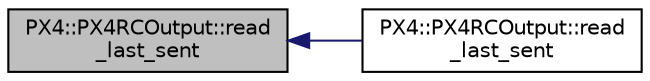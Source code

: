 digraph "PX4::PX4RCOutput::read_last_sent"
{
 // INTERACTIVE_SVG=YES
  edge [fontname="Helvetica",fontsize="10",labelfontname="Helvetica",labelfontsize="10"];
  node [fontname="Helvetica",fontsize="10",shape=record];
  rankdir="LR";
  Node1 [label="PX4::PX4RCOutput::read\l_last_sent",height=0.2,width=0.4,color="black", fillcolor="grey75", style="filled", fontcolor="black"];
  Node1 -> Node2 [dir="back",color="midnightblue",fontsize="10",style="solid",fontname="Helvetica"];
  Node2 [label="PX4::PX4RCOutput::read\l_last_sent",height=0.2,width=0.4,color="black", fillcolor="white", style="filled",URL="$classPX4_1_1PX4RCOutput.html#ad2ddc3b25a197854e5ad465c19c87afe"];
}
